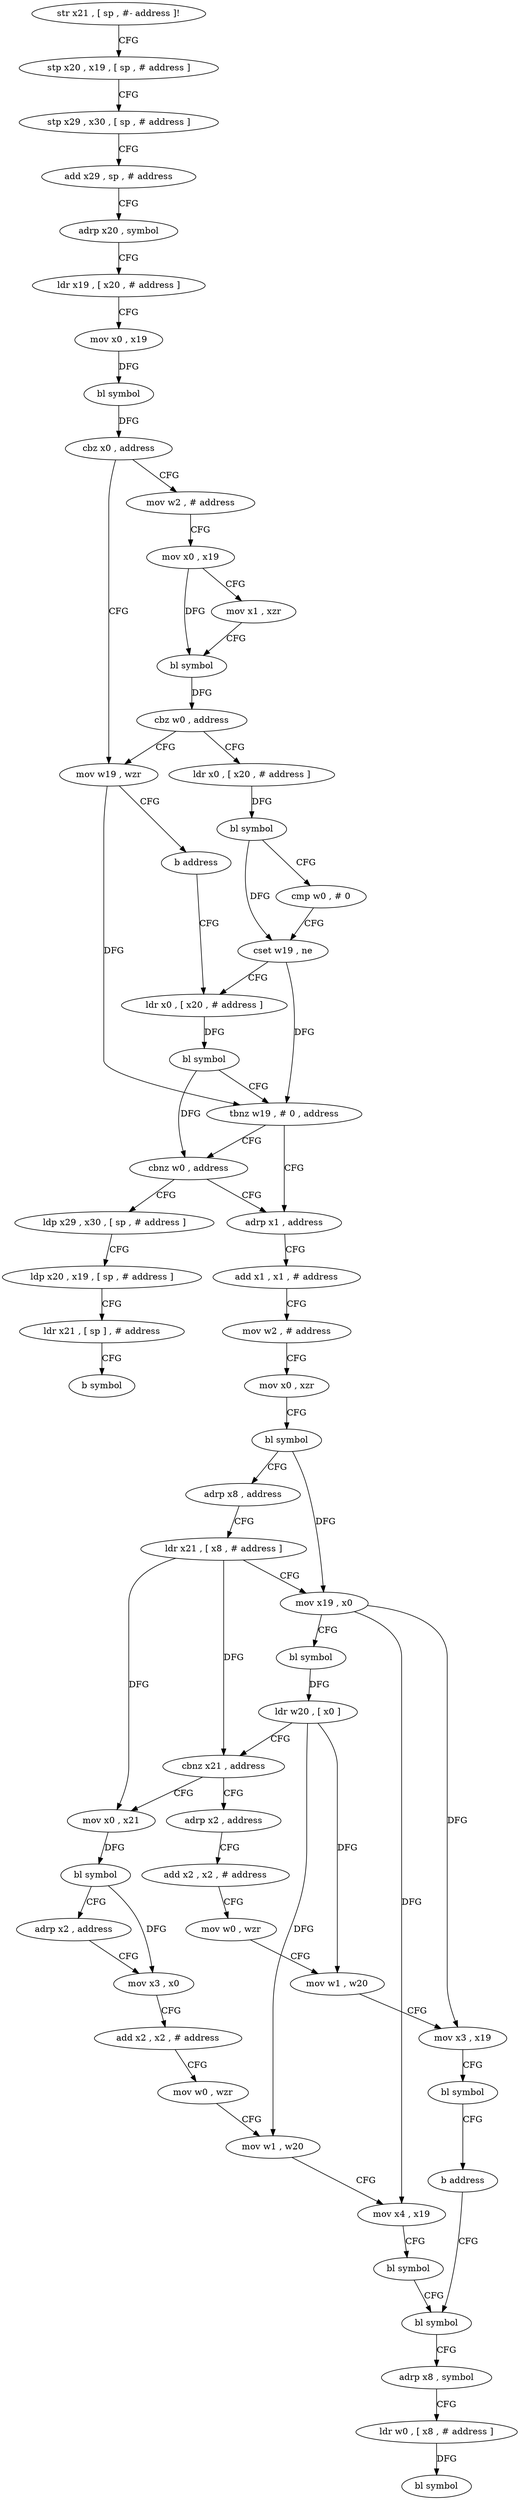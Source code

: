 digraph "func" {
"4232696" [label = "str x21 , [ sp , #- address ]!" ]
"4232700" [label = "stp x20 , x19 , [ sp , # address ]" ]
"4232704" [label = "stp x29 , x30 , [ sp , # address ]" ]
"4232708" [label = "add x29 , sp , # address" ]
"4232712" [label = "adrp x20 , symbol" ]
"4232716" [label = "ldr x19 , [ x20 , # address ]" ]
"4232720" [label = "mov x0 , x19" ]
"4232724" [label = "bl symbol" ]
"4232728" [label = "cbz x0 , address" ]
"4232752" [label = "mov w19 , wzr" ]
"4232732" [label = "mov w2 , # address" ]
"4232756" [label = "b address" ]
"4232776" [label = "ldr x0 , [ x20 , # address ]" ]
"4232736" [label = "mov x0 , x19" ]
"4232740" [label = "mov x1 , xzr" ]
"4232744" [label = "bl symbol" ]
"4232748" [label = "cbz w0 , address" ]
"4232760" [label = "ldr x0 , [ x20 , # address ]" ]
"4232780" [label = "bl symbol" ]
"4232784" [label = "tbnz w19 , # 0 , address" ]
"4232808" [label = "adrp x1 , address" ]
"4232788" [label = "cbnz w0 , address" ]
"4232764" [label = "bl symbol" ]
"4232768" [label = "cmp w0 , # 0" ]
"4232772" [label = "cset w19 , ne" ]
"4232812" [label = "add x1 , x1 , # address" ]
"4232816" [label = "mov w2 , # address" ]
"4232820" [label = "mov x0 , xzr" ]
"4232824" [label = "bl symbol" ]
"4232828" [label = "adrp x8 , address" ]
"4232832" [label = "ldr x21 , [ x8 , # address ]" ]
"4232836" [label = "mov x19 , x0" ]
"4232840" [label = "bl symbol" ]
"4232844" [label = "ldr w20 , [ x0 ]" ]
"4232848" [label = "cbnz x21 , address" ]
"4232880" [label = "mov x0 , x21" ]
"4232852" [label = "adrp x2 , address" ]
"4232792" [label = "ldp x29 , x30 , [ sp , # address ]" ]
"4232884" [label = "bl symbol" ]
"4232888" [label = "adrp x2 , address" ]
"4232892" [label = "mov x3 , x0" ]
"4232896" [label = "add x2 , x2 , # address" ]
"4232900" [label = "mov w0 , wzr" ]
"4232904" [label = "mov w1 , w20" ]
"4232908" [label = "mov x4 , x19" ]
"4232912" [label = "bl symbol" ]
"4232916" [label = "bl symbol" ]
"4232856" [label = "add x2 , x2 , # address" ]
"4232860" [label = "mov w0 , wzr" ]
"4232864" [label = "mov w1 , w20" ]
"4232868" [label = "mov x3 , x19" ]
"4232872" [label = "bl symbol" ]
"4232876" [label = "b address" ]
"4232796" [label = "ldp x20 , x19 , [ sp , # address ]" ]
"4232800" [label = "ldr x21 , [ sp ] , # address" ]
"4232804" [label = "b symbol" ]
"4232920" [label = "adrp x8 , symbol" ]
"4232924" [label = "ldr w0 , [ x8 , # address ]" ]
"4232928" [label = "bl symbol" ]
"4232696" -> "4232700" [ label = "CFG" ]
"4232700" -> "4232704" [ label = "CFG" ]
"4232704" -> "4232708" [ label = "CFG" ]
"4232708" -> "4232712" [ label = "CFG" ]
"4232712" -> "4232716" [ label = "CFG" ]
"4232716" -> "4232720" [ label = "CFG" ]
"4232720" -> "4232724" [ label = "DFG" ]
"4232724" -> "4232728" [ label = "DFG" ]
"4232728" -> "4232752" [ label = "CFG" ]
"4232728" -> "4232732" [ label = "CFG" ]
"4232752" -> "4232756" [ label = "CFG" ]
"4232752" -> "4232784" [ label = "DFG" ]
"4232732" -> "4232736" [ label = "CFG" ]
"4232756" -> "4232776" [ label = "CFG" ]
"4232776" -> "4232780" [ label = "DFG" ]
"4232736" -> "4232740" [ label = "CFG" ]
"4232736" -> "4232744" [ label = "DFG" ]
"4232740" -> "4232744" [ label = "CFG" ]
"4232744" -> "4232748" [ label = "DFG" ]
"4232748" -> "4232760" [ label = "CFG" ]
"4232748" -> "4232752" [ label = "CFG" ]
"4232760" -> "4232764" [ label = "DFG" ]
"4232780" -> "4232784" [ label = "CFG" ]
"4232780" -> "4232788" [ label = "DFG" ]
"4232784" -> "4232808" [ label = "CFG" ]
"4232784" -> "4232788" [ label = "CFG" ]
"4232808" -> "4232812" [ label = "CFG" ]
"4232788" -> "4232808" [ label = "CFG" ]
"4232788" -> "4232792" [ label = "CFG" ]
"4232764" -> "4232768" [ label = "CFG" ]
"4232764" -> "4232772" [ label = "DFG" ]
"4232768" -> "4232772" [ label = "CFG" ]
"4232772" -> "4232776" [ label = "CFG" ]
"4232772" -> "4232784" [ label = "DFG" ]
"4232812" -> "4232816" [ label = "CFG" ]
"4232816" -> "4232820" [ label = "CFG" ]
"4232820" -> "4232824" [ label = "CFG" ]
"4232824" -> "4232828" [ label = "CFG" ]
"4232824" -> "4232836" [ label = "DFG" ]
"4232828" -> "4232832" [ label = "CFG" ]
"4232832" -> "4232836" [ label = "CFG" ]
"4232832" -> "4232848" [ label = "DFG" ]
"4232832" -> "4232880" [ label = "DFG" ]
"4232836" -> "4232840" [ label = "CFG" ]
"4232836" -> "4232908" [ label = "DFG" ]
"4232836" -> "4232868" [ label = "DFG" ]
"4232840" -> "4232844" [ label = "DFG" ]
"4232844" -> "4232848" [ label = "CFG" ]
"4232844" -> "4232904" [ label = "DFG" ]
"4232844" -> "4232864" [ label = "DFG" ]
"4232848" -> "4232880" [ label = "CFG" ]
"4232848" -> "4232852" [ label = "CFG" ]
"4232880" -> "4232884" [ label = "DFG" ]
"4232852" -> "4232856" [ label = "CFG" ]
"4232792" -> "4232796" [ label = "CFG" ]
"4232884" -> "4232888" [ label = "CFG" ]
"4232884" -> "4232892" [ label = "DFG" ]
"4232888" -> "4232892" [ label = "CFG" ]
"4232892" -> "4232896" [ label = "CFG" ]
"4232896" -> "4232900" [ label = "CFG" ]
"4232900" -> "4232904" [ label = "CFG" ]
"4232904" -> "4232908" [ label = "CFG" ]
"4232908" -> "4232912" [ label = "CFG" ]
"4232912" -> "4232916" [ label = "CFG" ]
"4232916" -> "4232920" [ label = "CFG" ]
"4232856" -> "4232860" [ label = "CFG" ]
"4232860" -> "4232864" [ label = "CFG" ]
"4232864" -> "4232868" [ label = "CFG" ]
"4232868" -> "4232872" [ label = "CFG" ]
"4232872" -> "4232876" [ label = "CFG" ]
"4232876" -> "4232916" [ label = "CFG" ]
"4232796" -> "4232800" [ label = "CFG" ]
"4232800" -> "4232804" [ label = "CFG" ]
"4232920" -> "4232924" [ label = "CFG" ]
"4232924" -> "4232928" [ label = "DFG" ]
}
